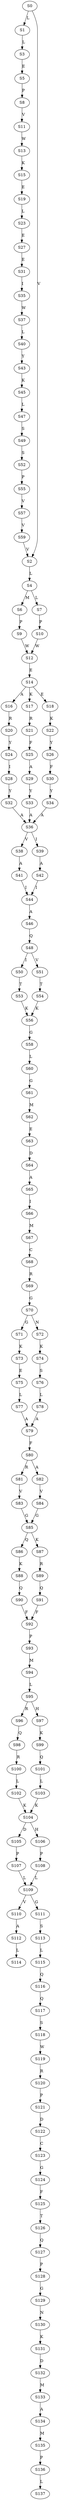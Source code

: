strict digraph  {
	S0 -> S1 [ label = L ];
	S0 -> S2 [ label = V ];
	S1 -> S3 [ label = L ];
	S2 -> S4 [ label = L ];
	S3 -> S5 [ label = E ];
	S4 -> S6 [ label = M ];
	S4 -> S7 [ label = L ];
	S5 -> S8 [ label = P ];
	S6 -> S9 [ label = P ];
	S7 -> S10 [ label = P ];
	S8 -> S11 [ label = V ];
	S9 -> S12 [ label = W ];
	S10 -> S12 [ label = W ];
	S11 -> S13 [ label = W ];
	S12 -> S14 [ label = E ];
	S13 -> S15 [ label = K ];
	S14 -> S16 [ label = A ];
	S14 -> S17 [ label = K ];
	S14 -> S18 [ label = E ];
	S15 -> S19 [ label = E ];
	S16 -> S20 [ label = R ];
	S17 -> S21 [ label = R ];
	S18 -> S22 [ label = K ];
	S19 -> S23 [ label = L ];
	S20 -> S24 [ label = Y ];
	S21 -> S25 [ label = F ];
	S22 -> S26 [ label = Y ];
	S23 -> S27 [ label = E ];
	S24 -> S28 [ label = I ];
	S25 -> S29 [ label = A ];
	S26 -> S30 [ label = F ];
	S27 -> S31 [ label = E ];
	S28 -> S32 [ label = Y ];
	S29 -> S33 [ label = Y ];
	S30 -> S34 [ label = Y ];
	S31 -> S35 [ label = I ];
	S32 -> S36 [ label = A ];
	S33 -> S36 [ label = A ];
	S34 -> S36 [ label = A ];
	S35 -> S37 [ label = W ];
	S36 -> S38 [ label = V ];
	S36 -> S39 [ label = I ];
	S37 -> S40 [ label = L ];
	S38 -> S41 [ label = A ];
	S39 -> S42 [ label = A ];
	S40 -> S43 [ label = Y ];
	S41 -> S44 [ label = I ];
	S42 -> S44 [ label = I ];
	S43 -> S45 [ label = K ];
	S44 -> S46 [ label = A ];
	S45 -> S47 [ label = L ];
	S46 -> S48 [ label = Q ];
	S47 -> S49 [ label = S ];
	S48 -> S50 [ label = I ];
	S48 -> S51 [ label = V ];
	S49 -> S52 [ label = S ];
	S50 -> S53 [ label = T ];
	S51 -> S54 [ label = T ];
	S52 -> S55 [ label = P ];
	S53 -> S56 [ label = K ];
	S54 -> S56 [ label = K ];
	S55 -> S57 [ label = V ];
	S56 -> S58 [ label = G ];
	S57 -> S59 [ label = V ];
	S58 -> S60 [ label = L ];
	S59 -> S2 [ label = V ];
	S60 -> S61 [ label = G ];
	S61 -> S62 [ label = M ];
	S62 -> S63 [ label = E ];
	S63 -> S64 [ label = D ];
	S64 -> S65 [ label = A ];
	S65 -> S66 [ label = I ];
	S66 -> S67 [ label = M ];
	S67 -> S68 [ label = C ];
	S68 -> S69 [ label = R ];
	S69 -> S70 [ label = G ];
	S70 -> S71 [ label = G ];
	S70 -> S72 [ label = N ];
	S71 -> S73 [ label = K ];
	S72 -> S74 [ label = K ];
	S73 -> S75 [ label = E ];
	S74 -> S76 [ label = S ];
	S75 -> S77 [ label = L ];
	S76 -> S78 [ label = L ];
	S77 -> S79 [ label = A ];
	S78 -> S79 [ label = A ];
	S79 -> S80 [ label = F ];
	S80 -> S81 [ label = R ];
	S80 -> S82 [ label = A ];
	S81 -> S83 [ label = V ];
	S82 -> S84 [ label = V ];
	S83 -> S85 [ label = G ];
	S84 -> S85 [ label = G ];
	S85 -> S86 [ label = Q ];
	S85 -> S87 [ label = K ];
	S86 -> S88 [ label = K ];
	S87 -> S89 [ label = R ];
	S88 -> S90 [ label = Q ];
	S89 -> S91 [ label = Q ];
	S90 -> S92 [ label = F ];
	S91 -> S92 [ label = F ];
	S92 -> S93 [ label = P ];
	S93 -> S94 [ label = M ];
	S94 -> S95 [ label = L ];
	S95 -> S96 [ label = R ];
	S95 -> S97 [ label = H ];
	S96 -> S98 [ label = Q ];
	S97 -> S99 [ label = K ];
	S98 -> S100 [ label = R ];
	S99 -> S101 [ label = Q ];
	S100 -> S102 [ label = L ];
	S101 -> S103 [ label = L ];
	S102 -> S104 [ label = K ];
	S103 -> S104 [ label = K ];
	S104 -> S105 [ label = D ];
	S104 -> S106 [ label = H ];
	S105 -> S107 [ label = P ];
	S106 -> S108 [ label = P ];
	S107 -> S109 [ label = L ];
	S108 -> S109 [ label = L ];
	S109 -> S110 [ label = V ];
	S109 -> S111 [ label = G ];
	S110 -> S112 [ label = A ];
	S111 -> S113 [ label = S ];
	S112 -> S114 [ label = L ];
	S113 -> S115 [ label = L ];
	S115 -> S116 [ label = Q ];
	S116 -> S117 [ label = Q ];
	S117 -> S118 [ label = S ];
	S118 -> S119 [ label = W ];
	S119 -> S120 [ label = R ];
	S120 -> S121 [ label = P ];
	S121 -> S122 [ label = D ];
	S122 -> S123 [ label = C ];
	S123 -> S124 [ label = G ];
	S124 -> S125 [ label = F ];
	S125 -> S126 [ label = T ];
	S126 -> S127 [ label = Q ];
	S127 -> S128 [ label = P ];
	S128 -> S129 [ label = G ];
	S129 -> S130 [ label = N ];
	S130 -> S131 [ label = K ];
	S131 -> S132 [ label = D ];
	S132 -> S133 [ label = M ];
	S133 -> S134 [ label = A ];
	S134 -> S135 [ label = M ];
	S135 -> S136 [ label = P ];
	S136 -> S137 [ label = L ];
}
